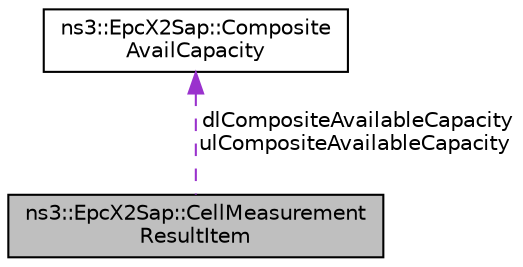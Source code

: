 digraph "ns3::EpcX2Sap::CellMeasurementResultItem"
{
 // LATEX_PDF_SIZE
  edge [fontname="Helvetica",fontsize="10",labelfontname="Helvetica",labelfontsize="10"];
  node [fontname="Helvetica",fontsize="10",shape=record];
  Node1 [label="ns3::EpcX2Sap::CellMeasurement\lResultItem",height=0.2,width=0.4,color="black", fillcolor="grey75", style="filled", fontcolor="black",tooltip="Cell Measurement Result Item as it is used in the RESOURCE STATUS UPDATE message."];
  Node2 -> Node1 [dir="back",color="darkorchid3",fontsize="10",style="dashed",label=" dlCompositeAvailableCapacity\nulCompositeAvailableCapacity" ,fontname="Helvetica"];
  Node2 [label="ns3::EpcX2Sap::Composite\lAvailCapacity",height=0.2,width=0.4,color="black", fillcolor="white", style="filled",URL="$structns3_1_1_epc_x2_sap_1_1_composite_avail_capacity.html",tooltip="Composite Available Capacity as it is used in the RESOURCE STATUS UPDATE message."];
}
